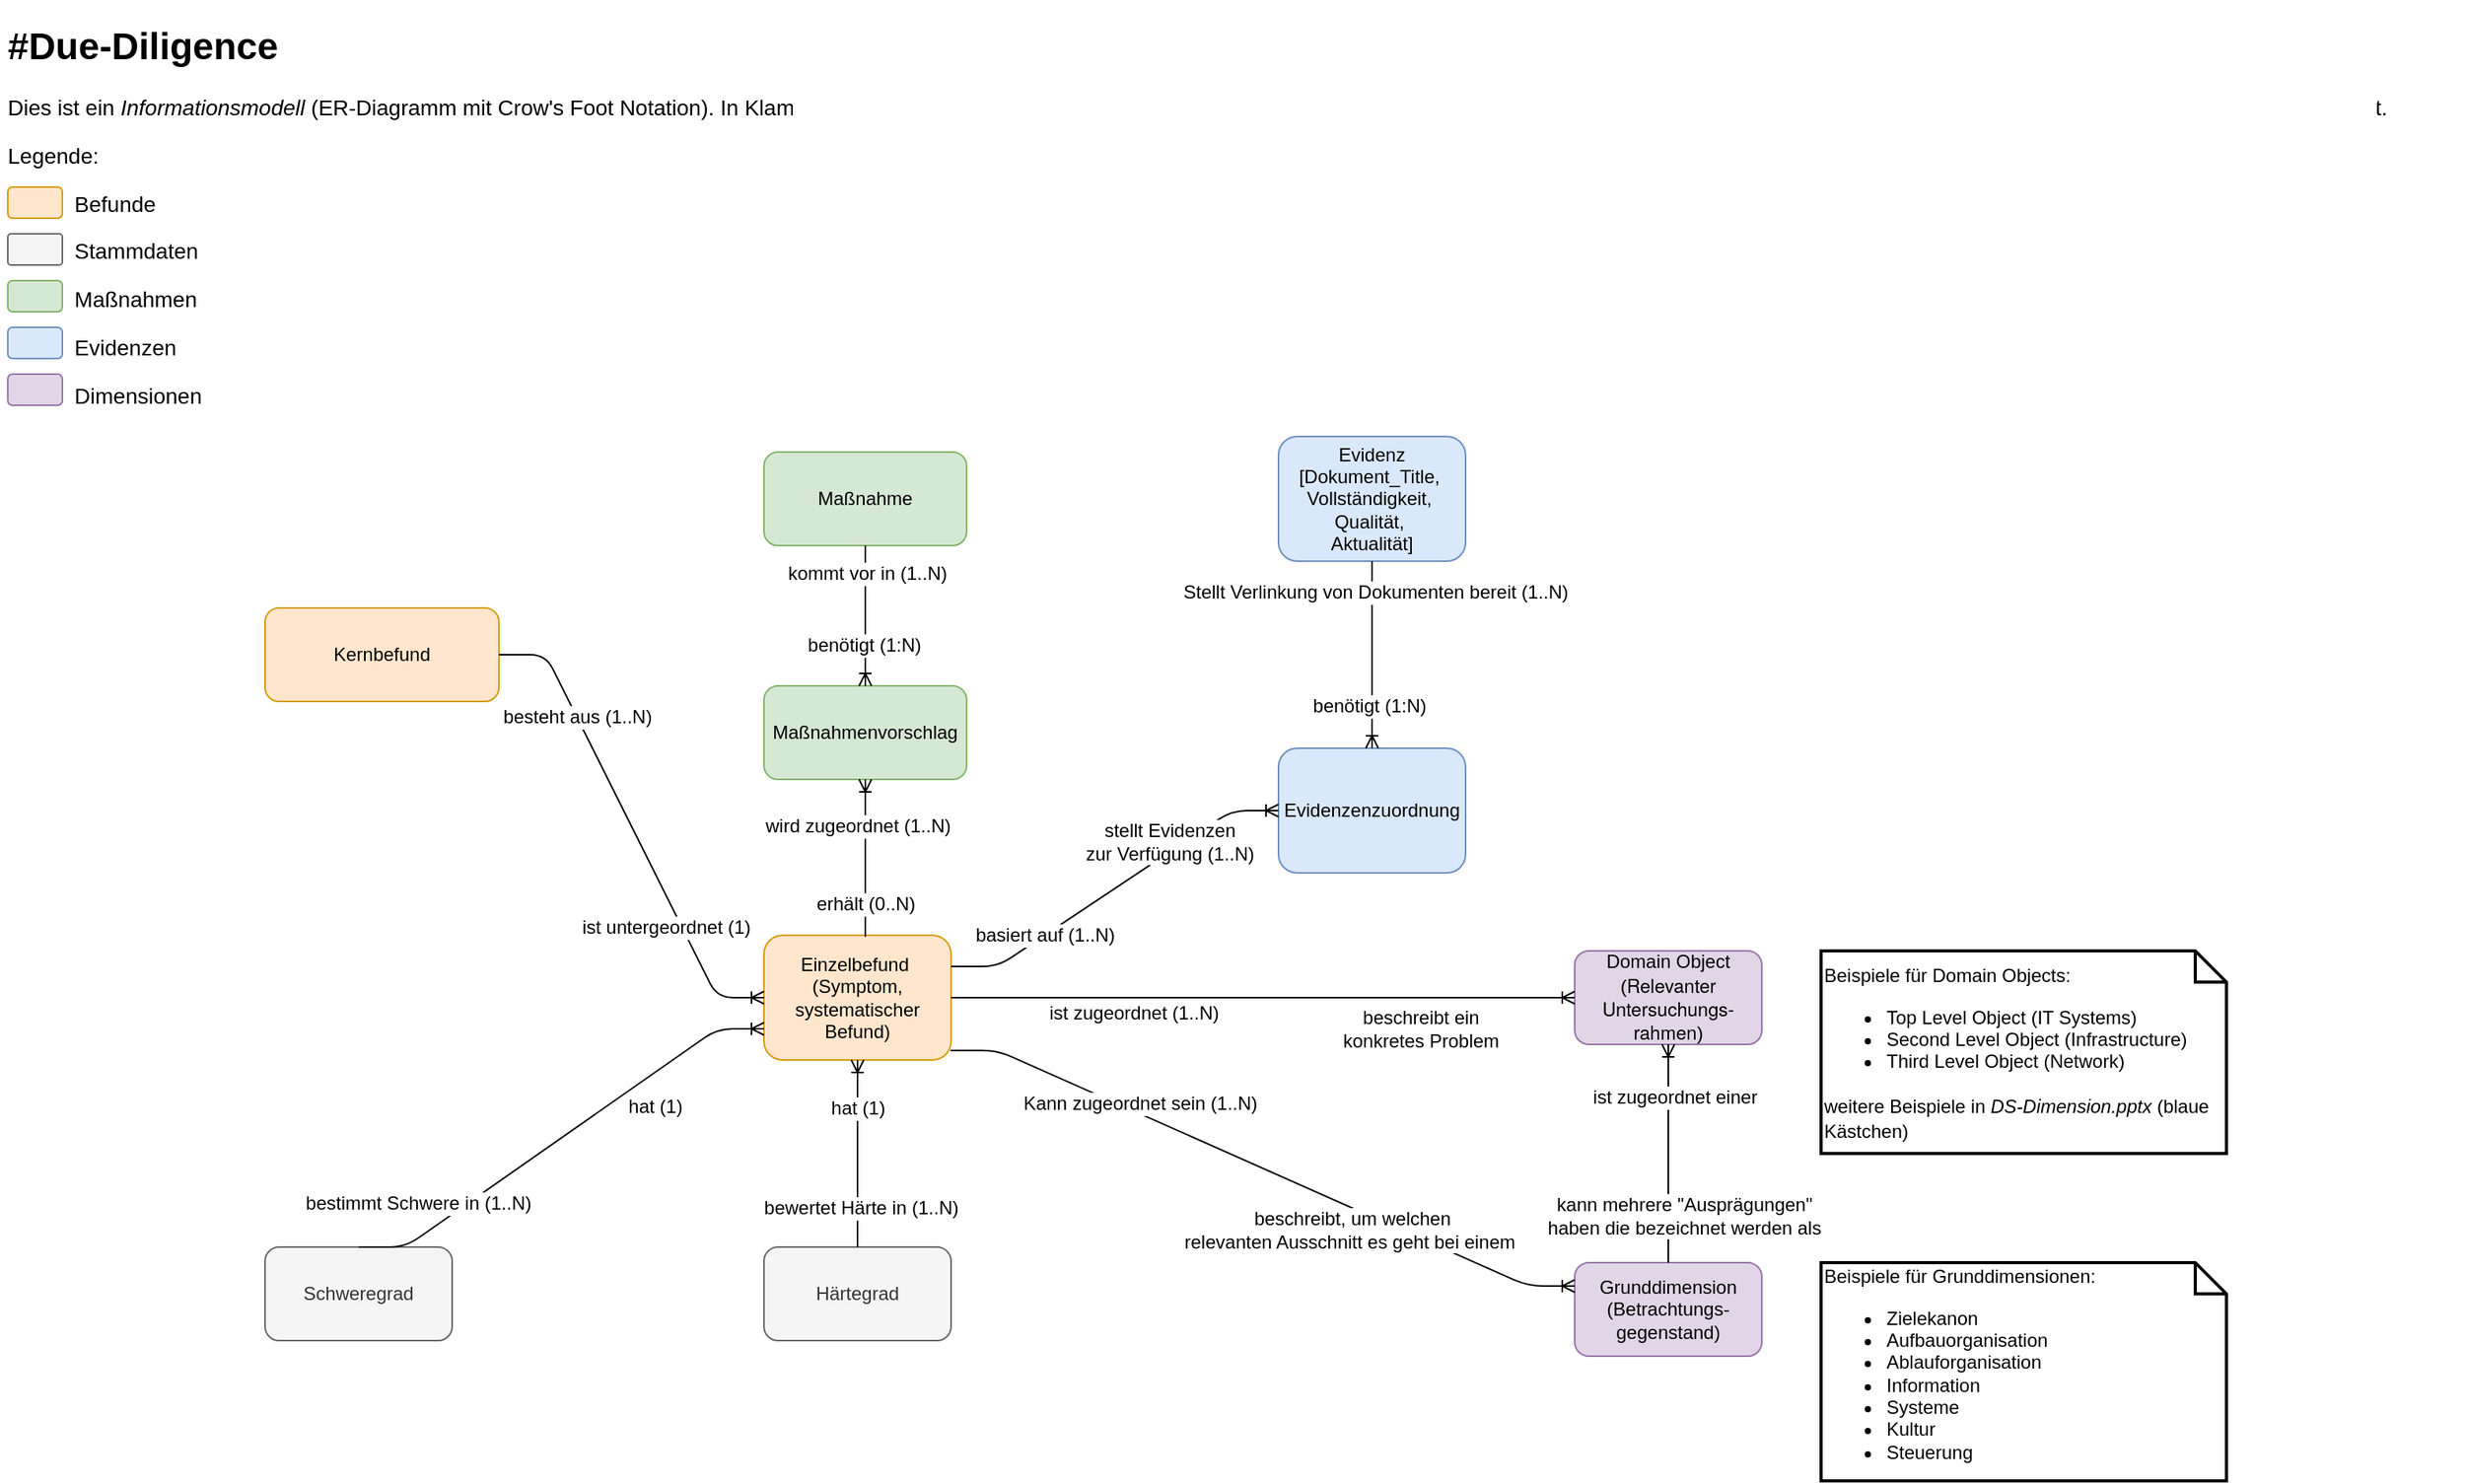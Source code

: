 <mxfile version="12.2.4" type="github" pages="1">
  <diagram name="Page-1" id="929967ad-93f9-6ef4-fab6-5d389245f69c">
    <mxGraphModel dx="932" dy="609" grid="1" gridSize="10" guides="1" tooltips="1" connect="1" arrows="1" fold="1" page="1" pageScale="1.5" pageWidth="1169" pageHeight="826" background="none" math="0" shadow="0">
      <root>
        <mxCell id="0" style=";html=1;"/>
        <mxCell id="1" style=";html=1;" parent="0"/>
        <mxCell id="lpoHIjDjbp7n_Nv5GESF-1" value="&lt;span style=&quot;white-space: normal&quot;&gt;Einzelbefund&amp;nbsp;&lt;/span&gt;&lt;br style=&quot;white-space: normal&quot;&gt;&lt;span style=&quot;white-space: normal&quot;&gt;(Symptom, systematischer Befund)&lt;/span&gt;" style="rounded=1;whiteSpace=wrap;html=1;fillColor=#ffe6cc;strokeColor=#d79b00;" parent="1" vertex="1">
          <mxGeometry x="500" y="610" width="120" height="80" as="geometry"/>
        </mxCell>
        <mxCell id="lpoHIjDjbp7n_Nv5GESF-2" value="Grunddimension&lt;br&gt;(Betrachtungs-gegenstand)" style="rounded=1;whiteSpace=wrap;html=1;fillColor=#e1d5e7;strokeColor=#9673a6;" parent="1" vertex="1">
          <mxGeometry x="1020" y="820" width="120" height="60" as="geometry"/>
        </mxCell>
        <mxCell id="lpoHIjDjbp7n_Nv5GESF-3" value="Kernbefund" style="rounded=1;whiteSpace=wrap;html=1;fillColor=#ffe6cc;strokeColor=#d79b00;" parent="1" vertex="1">
          <mxGeometry x="180" y="400" width="150" height="60" as="geometry"/>
        </mxCell>
        <mxCell id="lpoHIjDjbp7n_Nv5GESF-4" value="" style="edgeStyle=entityRelationEdgeStyle;fontSize=12;html=1;endArrow=ERoneToMany;entryX=0;entryY=0.5;entryDx=0;entryDy=0;" parent="1" source="lpoHIjDjbp7n_Nv5GESF-3" target="lpoHIjDjbp7n_Nv5GESF-1" edge="1">
          <mxGeometry width="100" height="100" relative="1" as="geometry">
            <mxPoint x="200" y="820" as="sourcePoint"/>
            <mxPoint x="300" y="720" as="targetPoint"/>
          </mxGeometry>
        </mxCell>
        <mxCell id="jVlvGWDDENxsNVDKOX9u-14" value="besteht aus (1..N)" style="text;html=1;resizable=0;points=[];align=center;verticalAlign=middle;labelBackgroundColor=#ffffff;" parent="lpoHIjDjbp7n_Nv5GESF-4" vertex="1" connectable="0">
          <mxGeometry x="-0.647" y="-19" relative="1" as="geometry">
            <mxPoint x="26" y="9.5" as="offset"/>
          </mxGeometry>
        </mxCell>
        <mxCell id="jVlvGWDDENxsNVDKOX9u-16" value="ist untergeordnet (1)" style="text;html=1;resizable=0;points=[];align=center;verticalAlign=middle;labelBackgroundColor=#ffffff;" parent="lpoHIjDjbp7n_Nv5GESF-4" vertex="1" connectable="0">
          <mxGeometry x="0.581" y="-1" relative="1" as="geometry">
            <mxPoint x="-17" y="-15" as="offset"/>
          </mxGeometry>
        </mxCell>
        <mxCell id="lpoHIjDjbp7n_Nv5GESF-5" value="Domain Object&lt;br&gt;(&lt;span style=&quot;font-family: &amp;#34;helvetica neue&amp;#34;&quot;&gt;Relevanter Untersuchungs-rahmen&lt;/span&gt;)" style="rounded=1;whiteSpace=wrap;html=1;align=center;fillColor=#e1d5e7;strokeColor=#9673a6;" parent="1" vertex="1">
          <mxGeometry x="1020" y="620" width="120" height="60" as="geometry"/>
        </mxCell>
        <mxCell id="lpoHIjDjbp7n_Nv5GESF-6" value="&lt;span style=&quot;font-size: 12px&quot;&gt;Beispiele für Domain Objects:&amp;nbsp;&lt;/span&gt;&lt;br style=&quot;font-size: 12px&quot;&gt;&lt;ul style=&quot;font-size: 12px&quot;&gt;&lt;li&gt;Top Level Object (IT Systems)&lt;/li&gt;&lt;li&gt;Second Level Object (Infrastructure)&lt;/li&gt;&lt;li&gt;Third Level Object (Network)&lt;/li&gt;&lt;/ul&gt;&lt;div&gt;&lt;span style=&quot;font-size: 12px&quot;&gt;weitere Beispiele in &lt;i&gt;DS-Dimension.pptx &lt;/i&gt;(blaue Kästchen)&lt;/span&gt;&lt;/div&gt;" style="shape=note;strokeWidth=2;fontSize=14;size=20;whiteSpace=wrap;html=1;align=left;" parent="1" vertex="1">
          <mxGeometry x="1178" y="620" width="260" height="130" as="geometry"/>
        </mxCell>
        <mxCell id="lpoHIjDjbp7n_Nv5GESF-7" value="Maßnahmenvorschlag" style="rounded=1;html=1;whiteSpace=wrap;fillColor=#d5e8d4;strokeColor=#82b366;" parent="1" vertex="1">
          <mxGeometry x="500" y="450" width="130" height="60" as="geometry"/>
        </mxCell>
        <mxCell id="lpoHIjDjbp7n_Nv5GESF-23" value="&lt;span style=&quot;font-size: 12px&quot;&gt;Beispiele für Grunddimensionen:&amp;nbsp;&lt;/span&gt;&lt;br style=&quot;font-size: 12px&quot;&gt;&lt;ul style=&quot;font-size: 12px&quot;&gt;&lt;li&gt;Zielekanon&lt;/li&gt;&lt;li&gt;Aufbauorganisation&lt;/li&gt;&lt;li&gt;Ablauforganisation&lt;/li&gt;&lt;li&gt;Information&lt;/li&gt;&lt;li&gt;Systeme&lt;/li&gt;&lt;li&gt;Kultur&lt;/li&gt;&lt;li&gt;Steuerung&lt;/li&gt;&lt;/ul&gt;" style="shape=note;strokeWidth=2;fontSize=14;size=20;whiteSpace=wrap;html=1;align=left;" parent="1" vertex="1">
          <mxGeometry x="1178" y="820" width="260" height="140" as="geometry"/>
        </mxCell>
        <mxCell id="jVlvGWDDENxsNVDKOX9u-1" value="Schweregrad" style="rounded=1;whiteSpace=wrap;html=1;fillColor=#f5f5f5;strokeColor=#666666;fontColor=#333333;" parent="1" vertex="1">
          <mxGeometry x="180" y="810" width="120" height="60" as="geometry"/>
        </mxCell>
        <mxCell id="jVlvGWDDENxsNVDKOX9u-2" value="Härtegrad" style="rounded=1;whiteSpace=wrap;html=1;fillColor=#f5f5f5;strokeColor=#666666;fontColor=#333333;" parent="1" vertex="1">
          <mxGeometry x="500" y="810" width="120" height="60" as="geometry"/>
        </mxCell>
        <mxCell id="jVlvGWDDENxsNVDKOX9u-9" value="" style="fontSize=12;html=1;endArrow=ERoneToMany;entryX=0;entryY=0.75;entryDx=0;entryDy=0;exitX=0.5;exitY=0;exitDx=0;exitDy=0;edgeStyle=entityRelationEdgeStyle;elbow=vertical;" parent="1" source="jVlvGWDDENxsNVDKOX9u-1" target="lpoHIjDjbp7n_Nv5GESF-1" edge="1">
          <mxGeometry width="100" height="100" relative="1" as="geometry">
            <mxPoint x="20" y="1030" as="sourcePoint"/>
            <mxPoint x="120" y="930" as="targetPoint"/>
          </mxGeometry>
        </mxCell>
        <mxCell id="jVlvGWDDENxsNVDKOX9u-12" value="bestimmt&amp;nbsp;Schwere in (1..N)" style="text;html=1;resizable=0;points=[];align=center;verticalAlign=middle;labelBackgroundColor=#ffffff;" parent="jVlvGWDDENxsNVDKOX9u-9" vertex="1" connectable="0">
          <mxGeometry x="-0.786" y="1" relative="1" as="geometry">
            <mxPoint x="6.5" y="-25.5" as="offset"/>
          </mxGeometry>
        </mxCell>
        <mxCell id="jVlvGWDDENxsNVDKOX9u-13" value="hat (1)" style="text;html=1;resizable=0;points=[];align=center;verticalAlign=middle;labelBackgroundColor=#ffffff;" parent="jVlvGWDDENxsNVDKOX9u-9" vertex="1" connectable="0">
          <mxGeometry x="0.771" y="-1" relative="1" as="geometry">
            <mxPoint x="-37.5" y="46.5" as="offset"/>
          </mxGeometry>
        </mxCell>
        <mxCell id="jVlvGWDDENxsNVDKOX9u-10" value="" style="fontSize=12;html=1;endArrow=ERoneToMany;entryX=0.5;entryY=1;entryDx=0;entryDy=0;exitX=0.5;exitY=0;exitDx=0;exitDy=0;" parent="1" source="jVlvGWDDENxsNVDKOX9u-2" target="lpoHIjDjbp7n_Nv5GESF-1" edge="1">
          <mxGeometry width="100" height="100" relative="1" as="geometry">
            <mxPoint x="20" y="1030" as="sourcePoint"/>
            <mxPoint x="120" y="930" as="targetPoint"/>
          </mxGeometry>
        </mxCell>
        <mxCell id="jVlvGWDDENxsNVDKOX9u-17" value="hat (1)" style="text;html=1;resizable=0;points=[];align=center;verticalAlign=middle;labelBackgroundColor=#ffffff;" parent="jVlvGWDDENxsNVDKOX9u-10" vertex="1" connectable="0">
          <mxGeometry x="0.343" relative="1" as="geometry">
            <mxPoint y="-9" as="offset"/>
          </mxGeometry>
        </mxCell>
        <mxCell id="jVlvGWDDENxsNVDKOX9u-18" value="bewertet Härte in (1..N)" style="text;html=1;resizable=0;points=[];align=center;verticalAlign=middle;labelBackgroundColor=#ffffff;" parent="jVlvGWDDENxsNVDKOX9u-10" vertex="1" connectable="0">
          <mxGeometry x="-0.586" y="-2" relative="1" as="geometry">
            <mxPoint as="offset"/>
          </mxGeometry>
        </mxCell>
        <mxCell id="jVlvGWDDENxsNVDKOX9u-22" value="Evidenz &lt;br&gt;[&lt;span style=&quot;text-align: left&quot;&gt;Dokument_Title,&amp;nbsp;&lt;br&gt;&lt;/span&gt;&lt;span style=&quot;text-align: left&quot;&gt;Vollständigkeit,&amp;nbsp;&lt;br&gt;&lt;/span&gt;&lt;span style=&quot;text-align: left&quot;&gt;Qualität,&amp;nbsp;&lt;br&gt;&lt;/span&gt;&lt;span style=&quot;text-align: left&quot;&gt;Aktualität&lt;/span&gt;]" style="rounded=1;whiteSpace=wrap;html=1;fillColor=#dae8fc;strokeColor=#6c8ebf;" parent="1" vertex="1">
          <mxGeometry x="830" y="290" width="120" height="80" as="geometry"/>
        </mxCell>
        <mxCell id="jVlvGWDDENxsNVDKOX9u-31" value="" style="fontSize=12;html=1;endArrow=ERoneToMany;entryX=0;entryY=0.25;entryDx=0;entryDy=0;exitX=0.997;exitY=0.923;exitDx=0;exitDy=0;exitPerimeter=0;edgeStyle=entityRelationEdgeStyle;" parent="1" source="lpoHIjDjbp7n_Nv5GESF-1" target="lpoHIjDjbp7n_Nv5GESF-2" edge="1">
          <mxGeometry width="100" height="100" relative="1" as="geometry">
            <mxPoint x="450" y="1030" as="sourcePoint"/>
            <mxPoint x="550" y="930" as="targetPoint"/>
          </mxGeometry>
        </mxCell>
        <mxCell id="tbm3mgn3CqdpKke_emqs-1" value="Kann zugeordnet sein (1..N)" style="text;html=1;resizable=0;points=[];align=center;verticalAlign=middle;labelBackgroundColor=#ffffff;" parent="jVlvGWDDENxsNVDKOX9u-31" vertex="1" connectable="0">
          <mxGeometry x="-0.65" y="-3" relative="1" as="geometry">
            <mxPoint x="50.5" y="12.5" as="offset"/>
          </mxGeometry>
        </mxCell>
        <mxCell id="tbm3mgn3CqdpKke_emqs-5" value="beschreibt, um welchen &lt;br&gt;relevanten Ausschnitt es geht bei einem&amp;nbsp;" style="text;html=1;resizable=0;points=[];align=center;verticalAlign=middle;labelBackgroundColor=#ffffff;" parent="jVlvGWDDENxsNVDKOX9u-31" vertex="1" connectable="0">
          <mxGeometry x="0.565" relative="1" as="geometry">
            <mxPoint x="-55" y="-10.5" as="offset"/>
          </mxGeometry>
        </mxCell>
        <mxCell id="tbm3mgn3CqdpKke_emqs-7" value="" style="edgeStyle=entityRelationEdgeStyle;fontSize=12;html=1;endArrow=ERoneToMany;entryX=0;entryY=0.5;entryDx=0;entryDy=0;exitX=1;exitY=0.5;exitDx=0;exitDy=0;" parent="1" source="lpoHIjDjbp7n_Nv5GESF-1" target="lpoHIjDjbp7n_Nv5GESF-5" edge="1">
          <mxGeometry width="100" height="100" relative="1" as="geometry">
            <mxPoint x="760" y="760" as="sourcePoint"/>
            <mxPoint x="860" y="660" as="targetPoint"/>
          </mxGeometry>
        </mxCell>
        <mxCell id="tbm3mgn3CqdpKke_emqs-8" value="ist zugeordnet (1..N)" style="text;html=1;resizable=0;points=[];align=center;verticalAlign=middle;labelBackgroundColor=#ffffff;" parent="tbm3mgn3CqdpKke_emqs-7" vertex="1" connectable="0">
          <mxGeometry x="-0.659" relative="1" as="geometry">
            <mxPoint x="49" y="10" as="offset"/>
          </mxGeometry>
        </mxCell>
        <mxCell id="tbm3mgn3CqdpKke_emqs-9" value="beschreibt ein &lt;br&gt;konkretes Problem" style="text;html=1;resizable=0;points=[];align=center;verticalAlign=middle;labelBackgroundColor=#ffffff;" parent="tbm3mgn3CqdpKke_emqs-7" vertex="1" connectable="0">
          <mxGeometry x="0.76" y="-2" relative="1" as="geometry">
            <mxPoint x="-51.5" y="17.5" as="offset"/>
          </mxGeometry>
        </mxCell>
        <mxCell id="tbm3mgn3CqdpKke_emqs-10" value="" style="fontSize=12;html=1;endArrow=ERoneToMany;exitX=0.5;exitY=0;exitDx=0;exitDy=0;entryX=0.5;entryY=1;entryDx=0;entryDy=0;elbow=vertical;" parent="1" source="lpoHIjDjbp7n_Nv5GESF-2" target="lpoHIjDjbp7n_Nv5GESF-5" edge="1">
          <mxGeometry width="100" height="100" relative="1" as="geometry">
            <mxPoint x="220" y="990" as="sourcePoint"/>
            <mxPoint x="320" y="890" as="targetPoint"/>
          </mxGeometry>
        </mxCell>
        <mxCell id="tbm3mgn3CqdpKke_emqs-11" value="ist zugeordnet einer" style="text;html=1;resizable=0;points=[];align=center;verticalAlign=middle;labelBackgroundColor=#ffffff;" parent="tbm3mgn3CqdpKke_emqs-10" vertex="1" connectable="0">
          <mxGeometry x="0.524" y="-4" relative="1" as="geometry">
            <mxPoint as="offset"/>
          </mxGeometry>
        </mxCell>
        <mxCell id="tbm3mgn3CqdpKke_emqs-12" value="kann mehrere &quot;Ausprägungen&quot; &lt;br&gt;haben die bezeichnet werden als" style="text;html=1;resizable=0;points=[];align=center;verticalAlign=middle;labelBackgroundColor=#ffffff;" parent="tbm3mgn3CqdpKke_emqs-10" vertex="1" connectable="0">
          <mxGeometry x="-0.524" y="1" relative="1" as="geometry">
            <mxPoint x="11" y="3.5" as="offset"/>
          </mxGeometry>
        </mxCell>
        <mxCell id="nOuzh2_DET2T8DFauegL-1" value="&lt;h1&gt;#Due-Diligence&lt;/h1&gt;&lt;p style=&quot;font-size: 14px&quot;&gt;&lt;font style=&quot;font-size: 14px&quot;&gt;Dies ist ein &lt;i&gt;Informationsmodell &lt;/i&gt;(ER-Diagramm mit Crow&#39;s Foot Notation). In Klammern stehen Synonyme, die finale Bezeichnung der Entitäten kann diskutiert werden. In einigen Fällen wurden schon mögliche Attribute in eckigen Klammern notiert.&lt;/font&gt;&lt;/p&gt;&lt;p style=&quot;font-size: 14px&quot;&gt;&lt;span&gt;Legende:&lt;/span&gt;&lt;/p&gt;&lt;p style=&quot;font-size: 14px&quot;&gt;&lt;font style=&quot;font-size: 14px&quot;&gt;&amp;nbsp; &amp;nbsp; &amp;nbsp; &amp;nbsp; &amp;nbsp; &amp;nbsp;Befunde&lt;/font&gt;&lt;/p&gt;&lt;p style=&quot;font-size: 14px&quot;&gt;&amp;nbsp; &amp;nbsp; &amp;nbsp; &amp;nbsp; &amp;nbsp; &amp;nbsp;Stammdaten&lt;/p&gt;&lt;p style=&quot;font-size: 14px&quot;&gt;&amp;nbsp; &amp;nbsp; &amp;nbsp; &amp;nbsp; &amp;nbsp; &amp;nbsp;Maßnahmen&lt;/p&gt;&lt;p style=&quot;font-size: 14px&quot;&gt;&amp;nbsp; &amp;nbsp; &amp;nbsp; &amp;nbsp; &amp;nbsp; &amp;nbsp;Evidenzen&lt;/p&gt;&lt;p style=&quot;font-size: 14px&quot;&gt;&amp;nbsp; &amp;nbsp; &amp;nbsp; &amp;nbsp; &amp;nbsp; &amp;nbsp;Dimensionen&lt;/p&gt;&lt;p&gt;&lt;br&gt;&lt;/p&gt;" style="text;html=1;strokeColor=none;fillColor=none;spacing=5;spacingTop=-20;whiteSpace=wrap;overflow=hidden;rounded=0;" vertex="1" parent="1">
          <mxGeometry x="10" y="20" width="1580" height="260" as="geometry"/>
        </mxCell>
        <mxCell id="nOuzh2_DET2T8DFauegL-2" value="" style="rounded=1;whiteSpace=wrap;html=1;fillColor=#ffe6cc;strokeColor=#d79b00;" vertex="1" parent="1">
          <mxGeometry x="15" y="130" width="35" height="20" as="geometry"/>
        </mxCell>
        <mxCell id="nOuzh2_DET2T8DFauegL-5" value="" style="rounded=1;whiteSpace=wrap;html=1;fillColor=#f5f5f5;strokeColor=#666666;fontColor=#333333;arcSize=10;" vertex="1" parent="1">
          <mxGeometry x="15" y="160" width="35" height="20" as="geometry"/>
        </mxCell>
        <mxCell id="nOuzh2_DET2T8DFauegL-6" value="" style="rounded=1;html=1;whiteSpace=wrap;fillColor=#d5e8d4;strokeColor=#82b366;" vertex="1" parent="1">
          <mxGeometry x="15" y="190" width="35" height="20" as="geometry"/>
        </mxCell>
        <mxCell id="nOuzh2_DET2T8DFauegL-8" value="" style="rounded=1;whiteSpace=wrap;html=1;fillColor=#dae8fc;strokeColor=#6c8ebf;" vertex="1" parent="1">
          <mxGeometry x="15" y="220" width="35" height="20" as="geometry"/>
        </mxCell>
        <mxCell id="nOuzh2_DET2T8DFauegL-9" value="" style="rounded=1;whiteSpace=wrap;html=1;align=center;fillColor=#e1d5e7;strokeColor=#9673a6;" vertex="1" parent="1">
          <mxGeometry x="15" y="250" width="35" height="20" as="geometry"/>
        </mxCell>
        <mxCell id="nOuzh2_DET2T8DFauegL-12" value="Maßnahme" style="rounded=1;html=1;whiteSpace=wrap;fillColor=#d5e8d4;strokeColor=#82b366;" vertex="1" parent="1">
          <mxGeometry x="500" y="300" width="130" height="60" as="geometry"/>
        </mxCell>
        <mxCell id="nOuzh2_DET2T8DFauegL-13" value="" style="fontSize=12;html=1;endArrow=ERoneToMany;entryX=0.5;entryY=1;entryDx=0;entryDy=0;" edge="1" parent="1" target="lpoHIjDjbp7n_Nv5GESF-7">
          <mxGeometry width="100" height="100" relative="1" as="geometry">
            <mxPoint x="565" y="611" as="sourcePoint"/>
            <mxPoint x="580" y="485" as="targetPoint"/>
          </mxGeometry>
        </mxCell>
        <mxCell id="nOuzh2_DET2T8DFauegL-15" value="erhält (0..N)" style="text;html=1;resizable=0;points=[];align=center;verticalAlign=middle;labelBackgroundColor=#ffffff;" vertex="1" connectable="0" parent="nOuzh2_DET2T8DFauegL-13">
          <mxGeometry x="-0.62" y="-3" relative="1" as="geometry">
            <mxPoint x="-3" y="-2" as="offset"/>
          </mxGeometry>
        </mxCell>
        <mxCell id="nOuzh2_DET2T8DFauegL-16" value="wird zugeordnet (1..N)" style="text;html=1;resizable=0;points=[];align=center;verticalAlign=middle;labelBackgroundColor=#ffffff;" vertex="1" connectable="0" parent="nOuzh2_DET2T8DFauegL-13">
          <mxGeometry x="0.552" y="1" relative="1" as="geometry">
            <mxPoint x="-4" y="7.5" as="offset"/>
          </mxGeometry>
        </mxCell>
        <mxCell id="nOuzh2_DET2T8DFauegL-14" value="" style="fontSize=12;html=1;endArrow=ERoneToMany;entryX=0.5;entryY=0;entryDx=0;entryDy=0;exitX=0.5;exitY=1;exitDx=0;exitDy=0;" edge="1" parent="1" source="nOuzh2_DET2T8DFauegL-12" target="lpoHIjDjbp7n_Nv5GESF-7">
          <mxGeometry width="100" height="100" relative="1" as="geometry">
            <mxPoint x="410" y="440" as="sourcePoint"/>
            <mxPoint x="510" y="340" as="targetPoint"/>
          </mxGeometry>
        </mxCell>
        <mxCell id="nOuzh2_DET2T8DFauegL-17" value="kommt vor in (1..N)" style="text;html=1;resizable=0;points=[];align=center;verticalAlign=middle;labelBackgroundColor=#ffffff;" vertex="1" connectable="0" parent="nOuzh2_DET2T8DFauegL-14">
          <mxGeometry x="-0.596" y="1" relative="1" as="geometry">
            <mxPoint as="offset"/>
          </mxGeometry>
        </mxCell>
        <mxCell id="nOuzh2_DET2T8DFauegL-18" value="benötigt (1:N)" style="text;html=1;resizable=0;points=[];align=center;verticalAlign=middle;labelBackgroundColor=#ffffff;" vertex="1" connectable="0" parent="nOuzh2_DET2T8DFauegL-14">
          <mxGeometry x="0.418" y="-1" relative="1" as="geometry">
            <mxPoint as="offset"/>
          </mxGeometry>
        </mxCell>
        <mxCell id="nOuzh2_DET2T8DFauegL-19" value="Evidenzenzuordnung" style="rounded=1;whiteSpace=wrap;html=1;fillColor=#dae8fc;strokeColor=#6c8ebf;" vertex="1" parent="1">
          <mxGeometry x="830" y="490" width="120" height="80" as="geometry"/>
        </mxCell>
        <mxCell id="nOuzh2_DET2T8DFauegL-20" value="" style="edgeStyle=entityRelationEdgeStyle;fontSize=12;html=1;endArrow=ERoneToMany;exitX=1;exitY=0.25;exitDx=0;exitDy=0;entryX=0;entryY=0.5;entryDx=0;entryDy=0;" edge="1" parent="1" source="lpoHIjDjbp7n_Nv5GESF-1" target="nOuzh2_DET2T8DFauegL-19">
          <mxGeometry width="100" height="100" relative="1" as="geometry">
            <mxPoint x="680" y="619" as="sourcePoint"/>
            <mxPoint x="780" y="519" as="targetPoint"/>
          </mxGeometry>
        </mxCell>
        <mxCell id="nOuzh2_DET2T8DFauegL-24" value="stellt Evidenzen &lt;br&gt;zur Verfügung (1..N)" style="text;html=1;resizable=0;points=[];align=center;verticalAlign=middle;labelBackgroundColor=#ffffff;" vertex="1" connectable="0" parent="nOuzh2_DET2T8DFauegL-20">
          <mxGeometry x="0.482" y="-1" relative="1" as="geometry">
            <mxPoint x="-13.5" y="1.5" as="offset"/>
          </mxGeometry>
        </mxCell>
        <mxCell id="nOuzh2_DET2T8DFauegL-25" value="basiert auf (1..N)" style="text;html=1;resizable=0;points=[];align=center;verticalAlign=middle;labelBackgroundColor=#ffffff;" vertex="1" connectable="0" parent="nOuzh2_DET2T8DFauegL-20">
          <mxGeometry x="-0.61" y="2" relative="1" as="geometry">
            <mxPoint x="17" y="-9" as="offset"/>
          </mxGeometry>
        </mxCell>
        <mxCell id="nOuzh2_DET2T8DFauegL-21" value="" style="fontSize=12;html=1;endArrow=ERoneToMany;entryX=0.5;entryY=0;entryDx=0;entryDy=0;exitX=0.5;exitY=1;exitDx=0;exitDy=0;" edge="1" parent="1" source="jVlvGWDDENxsNVDKOX9u-22" target="nOuzh2_DET2T8DFauegL-19">
          <mxGeometry width="100" height="100" relative="1" as="geometry">
            <mxPoint x="900" y="640" as="sourcePoint"/>
            <mxPoint x="1000" y="540" as="targetPoint"/>
          </mxGeometry>
        </mxCell>
        <mxCell id="nOuzh2_DET2T8DFauegL-22" value="Stellt Verlinkung von Dokumenten bereit (1..N)" style="text;html=1;resizable=0;points=[];align=center;verticalAlign=middle;labelBackgroundColor=#ffffff;" vertex="1" connectable="0" parent="nOuzh2_DET2T8DFauegL-21">
          <mxGeometry x="-0.667" y="2" relative="1" as="geometry">
            <mxPoint as="offset"/>
          </mxGeometry>
        </mxCell>
        <mxCell id="nOuzh2_DET2T8DFauegL-23" value="benötigt (1:N)" style="text;html=1;resizable=0;points=[];align=center;verticalAlign=middle;labelBackgroundColor=#ffffff;" vertex="1" connectable="0" parent="nOuzh2_DET2T8DFauegL-21">
          <mxGeometry x="0.55" y="-2" relative="1" as="geometry">
            <mxPoint as="offset"/>
          </mxGeometry>
        </mxCell>
      </root>
    </mxGraphModel>
  </diagram>
</mxfile>

